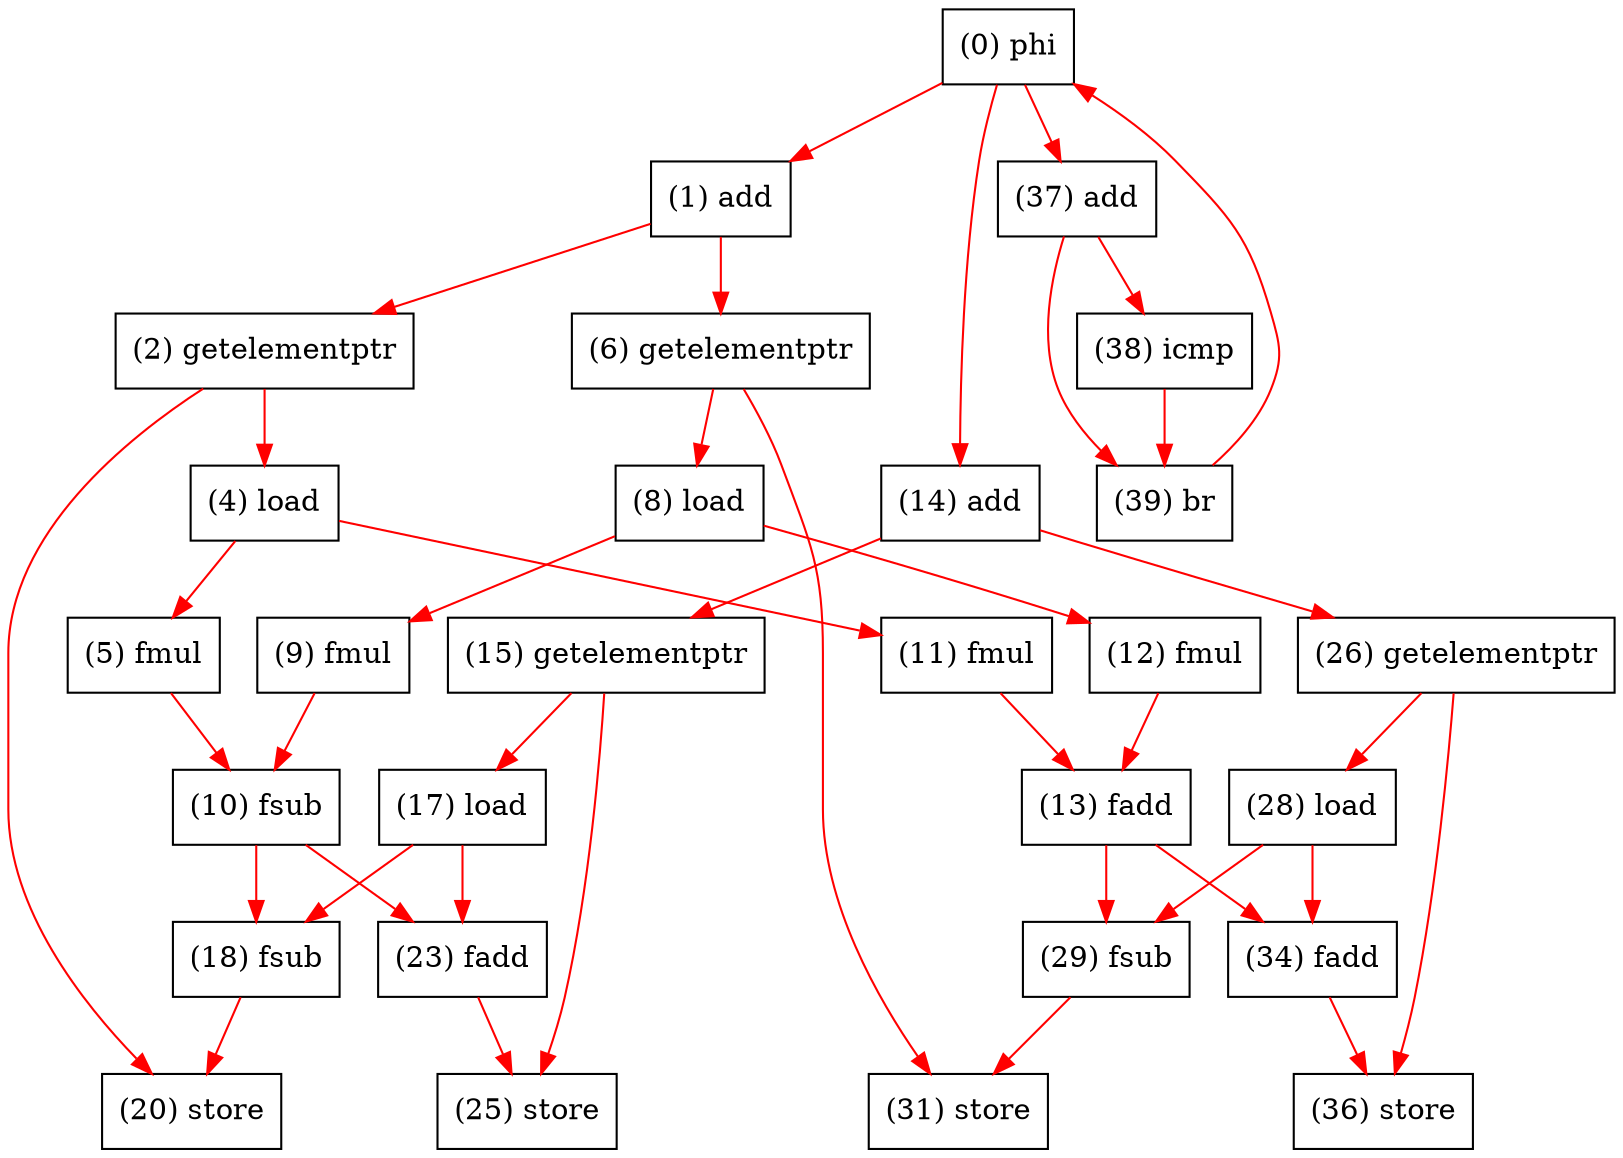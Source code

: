 digraph "DFG for'fft' function" {
	Node0phi[shape=record, label="(0) phi"];
	Node1add[shape=record, label="(1) add"];
	Node2getelementptr[shape=record, label="(2) getelementptr"];
	Node4load[shape=record, label="(4) load"];
	Node5fmul[shape=record, label="(5) fmul"];
	Node6getelementptr[shape=record, label="(6) getelementptr"];
	Node8load[shape=record, label="(8) load"];
	Node9fmul[shape=record, label="(9) fmul"];
	Node10fsub[shape=record, label="(10) fsub"];
	Node11fmul[shape=record, label="(11) fmul"];
	Node12fmul[shape=record, label="(12) fmul"];
	Node13fadd[shape=record, label="(13) fadd"];
	Node14add[shape=record, label="(14) add"];
	Node15getelementptr[shape=record, label="(15) getelementptr"];
	Node17load[shape=record, label="(17) load"];
	Node18fsub[shape=record, label="(18) fsub"];
	Node20store[shape=record, label="(20) store"];
	Node23fadd[shape=record, label="(23) fadd"];
	Node25store[shape=record, label="(25) store"];
	Node26getelementptr[shape=record, label="(26) getelementptr"];
	Node28load[shape=record, label="(28) load"];
	Node29fsub[shape=record, label="(29) fsub"];
	Node31store[shape=record, label="(31) store"];
	Node34fadd[shape=record, label="(34) fadd"];
	Node36store[shape=record, label="(36) store"];
	Node37add[shape=record, label="(37) add"];
	Node38icmp[shape=record, label="(38) icmp"];
	Node39br[shape=record, label="(39) br"];
edge [color=red]
	Node0phi -> Node1add
	Node1add -> Node2getelementptr
	Node4load -> Node5fmul
	Node1add -> Node6getelementptr
	Node8load -> Node9fmul
	Node5fmul -> Node10fsub
	Node9fmul -> Node10fsub
	Node4load -> Node11fmul
	Node8load -> Node12fmul
	Node11fmul -> Node13fadd
	Node12fmul -> Node13fadd
	Node0phi -> Node14add
	Node14add -> Node15getelementptr
	Node17load -> Node18fsub
	Node10fsub -> Node18fsub
	Node18fsub -> Node20store
	Node10fsub -> Node23fadd
	Node23fadd -> Node25store
	Node14add -> Node26getelementptr
	Node28load -> Node29fsub
	Node13fadd -> Node29fsub
	Node29fsub -> Node31store
	Node13fadd -> Node34fadd
	Node34fadd -> Node36store
	Node0phi -> Node37add
	Node37add -> Node38icmp
	Node38icmp -> Node39br
	Node37add -> Node39br
	Node39br -> Node0phi
	Node2getelementptr -> Node4load
	Node6getelementptr -> Node8load
	Node15getelementptr -> Node17load
	Node2getelementptr -> Node20store
	Node15getelementptr -> Node25store
	Node26getelementptr -> Node28load
	Node6getelementptr -> Node31store
	Node26getelementptr -> Node36store
	Node17load -> Node23fadd
	Node28load -> Node34fadd
}
